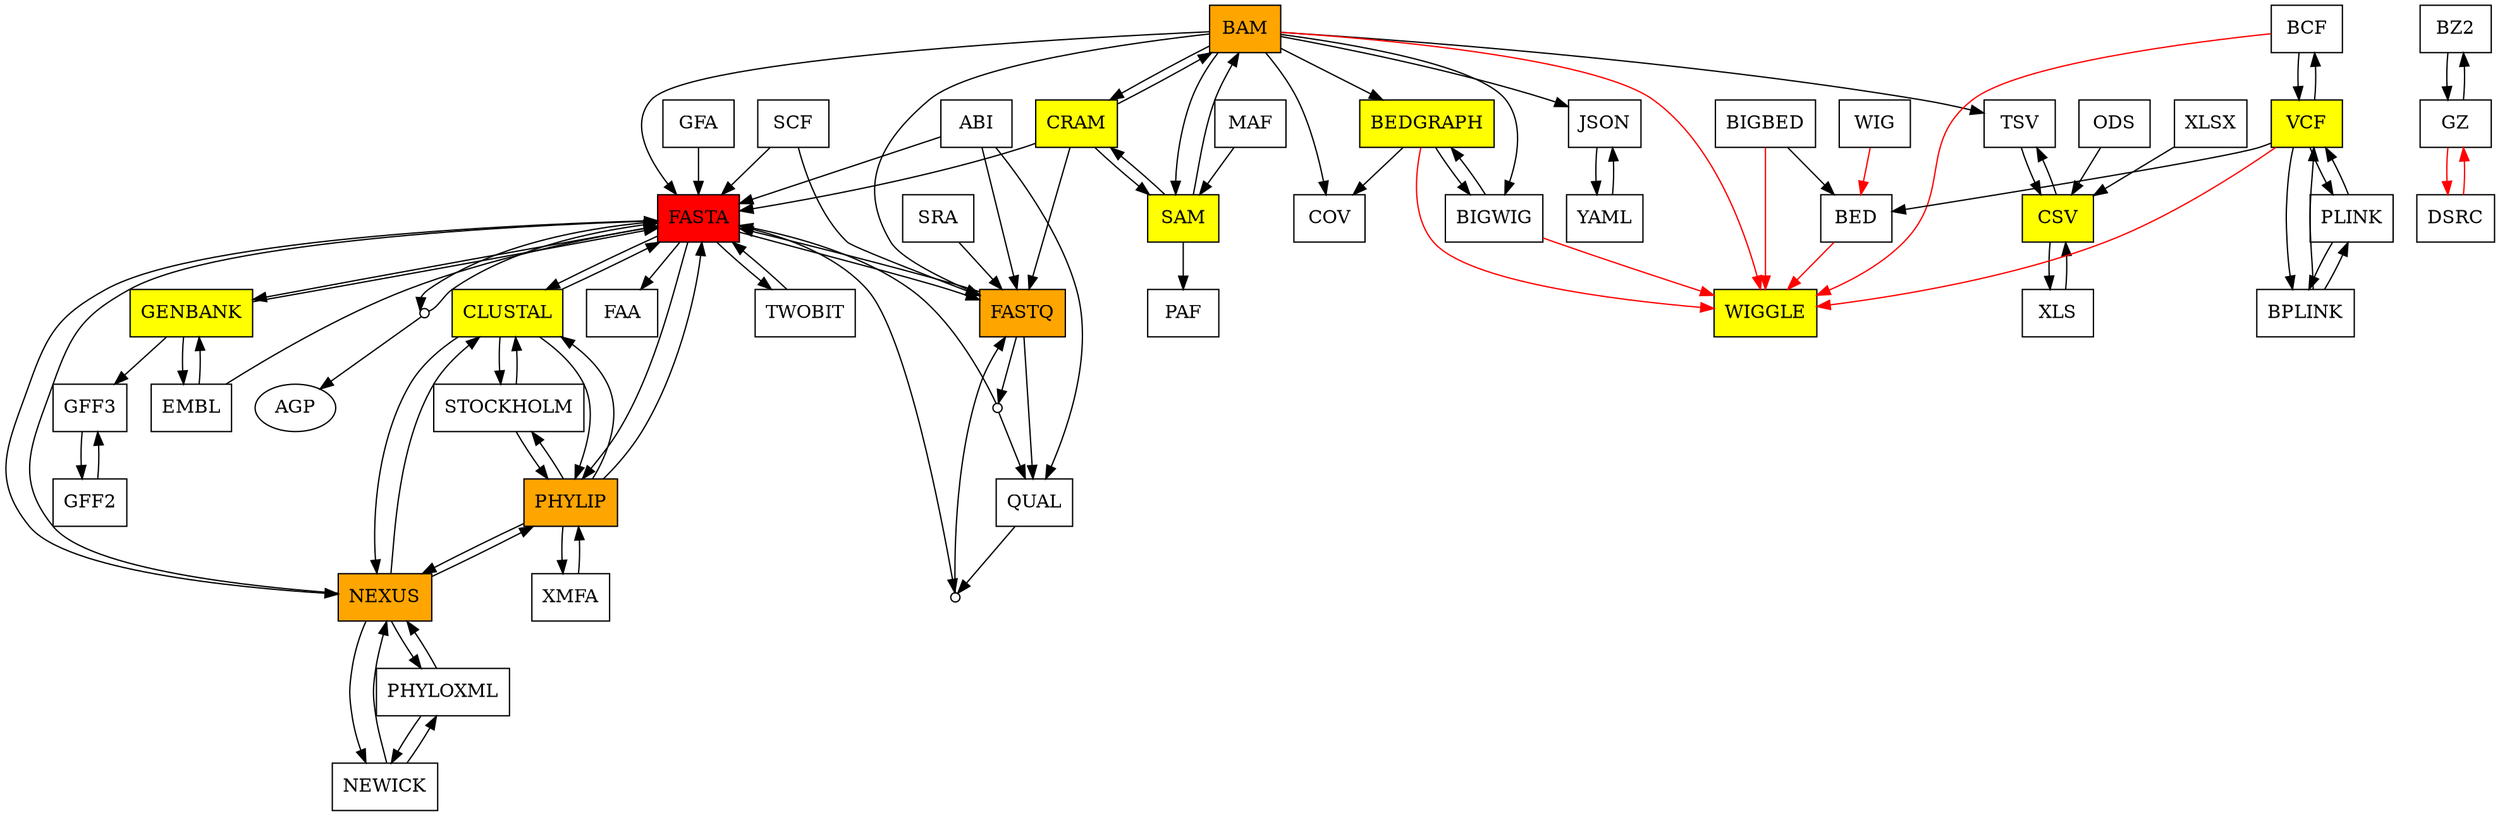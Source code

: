 strict digraph "" {
	graph [bb="0,0,1821.2,612"];
	node [label="\N"];
	ABI	 [fillcolor=white,
		height=0.5,
		pos="707.17,522",
		shape=rectangle,
		style=filled,
		url="https://bioconvert.readthedocs.io/en/master/formats.html#ABI",
		width=0.75];
	FASTA	 [fillcolor=red,
		height=0.5,
		pos="493.17,450",
		shape=rectangle,
		style=filled,
		url="https://bioconvert.readthedocs.io/en/master/formats.html#FASTA",
		width=0.81944];
	ABI -> FASTA	 [color=black,
		pos="e,522.8,459.97 680.07,512.88 642.71,500.31 575.18,477.59 532.33,463.18"];
	FASTQ	 [fillcolor=orange,
		height=0.5,
		pos="739.17,378",
		shape=rectangle,
		style=filled,
		url="https://bioconvert.readthedocs.io/en/master/formats.html#FASTQ",
		width=0.81944];
	ABI -> FASTQ	 [color=black,
		pos="e,735.15,396.09 711.22,503.76 716.71,479.09 726.54,434.86 732.95,405.97"];
	QUAL	 [fillcolor=white,
		height=0.5,
		pos="747.17,234",
		shape=rectangle,
		style=filled,
		url="https://bioconvert.readthedocs.io/en/master/formats.html#QUAL",
		width=0.75];
	ABI -> QUAL	 [color=black,
		pos="e,755.67,252.16 721.35,503.66 738.49,480.22 766.37,437.67 777.17,396 789.27,349.33 772.43,293.88 759.51,261.45"];
	FASTA -> FASTQ	 [color=black,
		pos="e,709.37,387.35 522.8,439.48 531.6,437.01 541.22,434.4 550.17,432 610.56,415.77 626.89,415.88 686.17,396 690.63,394.5 695.29,392.78 \
699.93,391.01"];
	CLUSTAL	 [fillcolor=yellow,
		height=0.5,
		pos="360.17,378",
		shape=rectangle,
		style=filled,
		url="https://bioconvert.readthedocs.io/en/master/formats.html#CLUSTAL",
		width=1.0694];
	FASTA -> CLUSTAL	 [color=black,
		pos="e,387.49,396 463.41,436.79 443.57,426.82 417.5,412.88 396.46,401.08"];
	NEXUS	 [fillcolor=orange,
		height=0.5,
		pos="276.17,162",
		shape=rectangle,
		style=filled,
		url="https://bioconvert.readthedocs.io/en/master/formats.html#NEXUS",
		width=0.86111];
	FASTA -> NEXUS	 [color=black,
		pos="e,244.92,163.68 463.42,449.06 379.23,445.82 142.27,433.16 76.171,396 40.352,375.86 31.838,362.75 18.171,324 2.2063,278.73 -11.959,\
253.37 18.171,216 44.528,183.31 168.73,169.41 234.83,164.41"];
	PHYLIP	 [fillcolor=orange,
		height=0.5,
		pos="408.17,234",
		shape=rectangle,
		style=filled,
		url="https://bioconvert.readthedocs.io/en/master/formats.html#PHYLIP",
		width=0.88889];
	FASTA -> PHYLIP	 [color=black,
		pos="e,415.79,252.21 485.15,431.78 481.39,413.39 478.03,384.31 471.17,360 461.71,326.47 457.72,318.1 440.17,288 434.71,278.64 427.88,\
269.03 421.79,260.56"];
	GENBANK	 [fillcolor=yellow,
		height=0.5,
		pos="136.17,378",
		shape=rectangle,
		style=filled,
		url="https://bioconvert.readthedocs.io/en/master/formats.html#GENBANK",
		width=1.1528];
	FASTA -> GENBANK	 [color=black,
		pos="e,178.02,388.53 463.45,445.14 412.13,435.75 304.58,414.39 214.17,396 205.7,394.28 196.76,392.44 188.07,390.63"];
	FAA	 [fillcolor=white,
		height=0.5,
		pos="444.17,378",
		shape=rectangle,
		style=filled,
		url="https://bioconvert.readthedocs.io/en/master/formats.html#FAA",
		width=0.75];
	FASTA -> FAA	 [color=black,
		pos="e,456.7,396.41 480.81,431.83 475.22,423.62 468.51,413.76 462.36,404.73"];
	FASTA_and_FASTA_AGP	 [fillcolor=white,
		fixedsize=True,
		height=0.097222,
		label="",
		pos="300.17,378",
		shape=circle,
		styled=filled,
		width=0.097222];
	FASTA -> FASTA_and_FASTA_AGP	 [color=black,
		pos="e,296.44,379.17 463.47,448.03 423.19,443.93 351.43,431.66 303.17,396 300.72,394.19 298.61,391.71 297.17,389.18"];
	TWOBIT	 [fillcolor=white,
		height=0.5,
		pos="580.17,378",
		shape=rectangle,
		style=filled,
		url="https://bioconvert.readthedocs.io/en/master/formats.html#TWOBIT",
		width=0.97222];
	FASTA -> TWOBIT	 [color=black,
		pos="e,552.27,396.16 509.17,431.83 519.02,422.96 531.91,412.16 544.04,402.57"];
	FASTA_QUAL_and_FASTQ	 [fillcolor=white,
		fixedsize=True,
		height=0.097222,
		label="",
		pos="688.17,162",
		shape=circle,
		styled=filled,
		width=0.097222];
	FASTA -> FASTA_QUAL_and_FASTQ	 [color=black,
		pos="e,687.61,165.72 522.79,445.53 552.62,439.48 597.87,425.78 624.17,396 654.05,362.17 678.76,220.94 686.01,175.88"];
	FASTQ -> FASTA	 [color=black,
		pos="e,522.71,444.04 709.4,394.18 707.64,394.81 705.89,395.42 704.17,396 644.89,415.88 628.56,415.77 568.17,432 556.73,435.08 544.18,\
438.49 532.59,441.51"];
	FASTQ -> QUAL	 [color=black,
		pos="e,746.17,252.09 740.18,359.76 741.55,335.2 743.99,291.25 745.6,262.35"];
	FASTQ_and_FASTA_QUAL	 [fillcolor=white,
		fixedsize=True,
		height=0.097222,
		label="",
		pos="720.17,306",
		shape=circle,
		styled=filled,
		width=0.097222];
	FASTQ -> FASTQ_and_FASTA_QUAL	 [color=black,
		pos="e,721.07,309.39 734.38,359.83 731.05,347.23 726.69,330.72 723.69,319.33"];
	QUAL -> FASTA_QUAL_and_FASTQ	 [color=black,
		pos="e,690.74,165.14 732.28,215.83 721.19,202.29 706.4,184.25 697.09,172.88"];
	CLUSTAL -> FASTA	 [color=black,
		pos="e,465.56,431.83 398.7,395.67 416.94,405.02 438.54,416.63 456.52,426.72"];
	CLUSTAL -> NEXUS	 [color=black,
		pos="e,270.29,180.18 326.97,359.88 314.9,350.44 302.57,337.96 295.17,324 272.5,281.22 267.58,224 269.46,190.26"];
	CLUSTAL -> PHYLIP	 [color=black,
		pos="e,410.37,252.06 382.9,359.88 394.53,350.83 407.43,338.66 414.17,324 423.18,304.42 418.37,280.23 413.25,261.86"];
	STOCKHOLM	 [fillcolor=white,
		height=0.5,
		pos="364.17,306",
		shape=rectangle,
		style=filled,
		url="https://bioconvert.readthedocs.io/en/master/formats.html#STOCKHOLM",
		width=1.4028];
	CLUSTAL -> STOCKHOLM	 [color=black,
		pos="e,357.17,324.41 355.23,359.83 354.91,352.13 355.19,342.97 355.98,334.42"];
	NEXUS -> FASTA	 [color=black,
		pos="e,463.62,448.72 245.17,164.43 186.28,169.46 62.48,183.37 36.171,216 6.0406,253.37 20.206,278.73 36.171,324 49.838,362.75 58.352,\
375.86 94.171,396 155.67,430.57 365.06,443.94 453.46,448.24"];
	NEXUS -> CLUSTAL	 [color=black,
		pos="e,343.26,359.88 281.16,180.18 284.72,211.44 288.04,276.59 313.17,324 318.84,334.69 327.39,344.51 335.74,352.76"];
	NEXUS -> PHYLIP	 [color=black,
		pos="e,380.81,215.83 307.46,176.07 326.83,185.93 351.67,199.32 371.89,210.74"];
	NEWICK	 [fillcolor=white,
		height=0.5,
		pos="276.17,18",
		shape=rectangle,
		style=filled,
		url="https://bioconvert.readthedocs.io/en/master/formats.html#NEWICK",
		width=0.98611];
	NEXUS -> NEWICK	 [color=black,
		pos="e,262.7,36.299 262.7,143.7 258.77,133.34 255.6,120.07 254.17,108 252.29,92.111 252.29,87.889 254.17,72 255.19,63.422 257.09,54.236 \
259.51,45.917"];
	PHYLOXML	 [fillcolor=white,
		height=0.5,
		pos="318.17,90",
		shape=rectangle,
		style=filled,
		url="https://bioconvert.readthedocs.io/en/master/formats.html#PHYLOXML",
		width=1.2778];
	NEXUS -> PHYLOXML	 [color=black,
		pos="e,301.45,108.41 280.82,143.83 284.76,135.71 290.25,125.96 295.85,117.01"];
	PHYLIP -> FASTA	 [color=black,
		pos="e,498.75,431.78 431.74,252.21 440.97,262.33 450.82,275.39 458.17,288 475.72,318.1 479.71,326.47 489.17,360 494.88,380.23 498.17,\
403.75 498.74,421.68"];
	PHYLIP -> CLUSTAL	 [color=black,
		pos="e,398.69,360.36 423.81,252.06 434.04,270.84 442.89,300.69 432.17,324 426.7,335.89 417.18,346.14 406.77,354.42"];
	PHYLIP -> NEXUS	 [color=black,
		pos="e,303.46,180.13 375.91,219.43 356.62,209.59 332.17,196.41 312.25,185.15"];
	PHYLIP -> STOCKHOLM	 [color=black,
		pos="e,381.23,287.83 402.89,252.41 398.65,260.65 392.8,270.52 386.88,279.54"];
	XMFA	 [fillcolor=white,
		height=0.5,
		pos="408.17,162",
		shape=rectangle,
		style=filled,
		url="https://bioconvert.readthedocs.io/en/master/formats.html#XMFA",
		width=0.77778];
	PHYLIP -> XMFA	 [color=black,
		pos="e,402.2,180.41 402.22,215.83 401.47,208.13 401.25,198.97 401.56,190.42"];
	GENBANK -> FASTA	 [color=black,
		pos="e,463.27,442.91 177.77,384.98 194.8,388.33 214.49,392.4 232.17,396 310.62,411.96 401.97,430.15 453.25,440.82"];
	EMBL	 [fillcolor=white,
		height=0.5,
		pos="136.17,306",
		shape=rectangle,
		style=filled,
		url="https://bioconvert.readthedocs.io/en/master/formats.html#EMBL",
		width=0.76389];
	GENBANK -> EMBL	 [color=black,
		pos="e,130.2,324.41 130.22,359.83 129.47,352.13 129.25,342.97 129.56,334.42"];
	GFF3	 [fillcolor=white,
		height=0.5,
		pos="63.171,306",
		shape=rectangle,
		style=filled,
		url="https://bioconvert.readthedocs.io/en/master/formats.html#GFF3",
		width=0.75];
	GENBANK -> GFF3	 [color=black,
		pos="e,81.586,324.16 117.75,359.83 109.02,351.22 98.439,340.79 88.929,331.4"];
	FASTA_and_FASTA_AGP -> FASTA	 [color=black,
		pos="e,463.57,446.52 303.71,378.68 310.44,381.33 314.53,391.09 321.17,396 360.83,425.3 416.34,438.81 453.58,444.97"];
	AGP	 [fillcolor=white,
		height=0.5,
		pos="210.17,306",
		width=0.79437];
	FASTA_and_FASTA_AGP -> AGP	 [color=black,
		pos="e,227.97,320.24 297.18,375.6 287.76,368.07 258.09,344.34 236,326.67"];
	TWOBIT -> FASTA	 [color=black,
		pos="e,521.08,431.83 564.18,396.16 554.33,405.03 541.44,415.83 529.31,425.42"];
	FASTA_QUAL_and_FASTQ -> FASTQ	 [color=black,
		pos="e,725.87,359.95 688.05,165.65 687.56,183.53 686.68,263.37 707.17,324 710.35,333.4 715.31,342.95 720.39,351.34"];
	FASTQ_and_FASTA_QUAL -> FASTA	 [color=black,
		pos="e,522.91,442.63 718.78,309.35 713.17,322.49 690.85,370.97 657.17,396 637.28,410.78 574.65,429 532.8,440.05"];
	FASTQ_and_FASTA_QUAL -> QUAL	 [color=black,
		pos="e,740.34,252.21 721.47,302.53 724.22,295.2 730.84,277.55 736.67,262"];
	STOCKHOLM -> CLUSTAL	 [color=black,
		pos="e,367.13,359.83 369.12,324.41 369.43,332.14 369.13,341.31 368.34,349.85"];
	STOCKHOLM -> PHYLIP	 [color=black,
		pos="e,390.94,252.41 369.32,287.83 373.54,279.62 379.37,269.76 385.29,260.73"];
	NEWICK -> NEXUS	 [color=black,
		pos="e,278.55,143.7 278.55,36.299 276.77,46.665 273.6,59.935 272.17,72 270.29,87.889 270.29,92.111 272.17,108 273.18,116.48 275.04,125.56 \
276.68,133.81"];
	NEWICK -> PHYLOXML	 [color=black,
		pos="e,313.53,71.831 292.89,36.413 298.31,44.399 304.06,53.916 308.82,62.697"];
	PHYLOXML -> NEXUS	 [color=black,
		pos="e,292.72,143.83 313.41,108.41 309.43,116.57 303.93,126.32 298.32,135.26"];
	PHYLOXML -> NEWICK	 [color=black,
		pos="e,280.94,36.413 301.62,71.831 296.21,63.877 290.45,54.369 285.67,45.572"];
	XMFA -> PHYLIP	 [color=black,
		pos="e,414.12,215.83 414.15,180.41 414.88,188.06 415.09,197.11 414.79,205.57"];
	EMBL -> FASTA	 [color=black,
		pos="e,463.67,444.97 161.45,324.11 190.53,344.19 240.31,376.36 287.17,396 342.93,419.37 411.5,434.92 453.77,443.1"];
	EMBL -> GENBANK	 [color=black,
		pos="e,142.12,359.83 142.15,324.41 142.88,332.06 143.09,341.11 142.79,349.57"];
	GFF2	 [fillcolor=white,
		height=0.5,
		pos="63.171,234",
		shape=rectangle,
		style=filled,
		url="https://bioconvert.readthedocs.io/en/master/formats.html#GFF2",
		width=0.75];
	GFF3 -> GFF2	 [color=black,
		pos="e,57.195,252.41 57.219,287.83 56.468,280.13 56.247,270.97 56.556,262.42"];
	BAM	 [fillcolor=orange,
		height=0.5,
		pos="907.17,594",
		shape=rectangle,
		style=filled,
		url="https://bioconvert.readthedocs.io/en/master/formats.html#BAM",
		width=0.75];
	BAM -> FASTA	 [color=black,
		pos="e,475.77,468.16 880.03,592.8 787.04,588.41 485.4,571.82 457.17,540 441.05,521.83 454.56,495.53 469.41,476.05"];
	BAM -> FASTQ	 [color=black,
		pos="e,709.43,390.01 880.02,590.86 825.04,584.02 703.05,566.25 671.17,540 632.52,508.18 613.53,474.99 639.17,432 646.21,420.2 675.16,\
405.27 700.12,394.1"];
	BEDGRAPH	 [fillcolor=yellow,
		height=0.5,
		pos="1039.2,522",
		shape=rectangle,
		style=filled,
		url="https://bioconvert.readthedocs.io/en/master/formats.html#BEDGRAPH",
		width=1.2361];
	BAM -> BEDGRAPH	 [color=black,
		pos="e,1006.1,540.04 934.2,579.26 952.34,569.36 976.59,556.14 997.21,544.89"];
	BIGWIG	 [fillcolor=white,
		height=0.5,
		pos="1086.2,450",
		shape=rectangle,
		style=filled,
		url="https://bioconvert.readthedocs.io/en/master/formats.html#BIGWIG",
		width=0.94444];
	BAM -> BIGWIG	 [color=black,
		pos="e,1094.1,468.19 934.43,590.12 981.31,582.82 1074,565.48 1093.2,540 1106.3,522.47 1103,497.23 1097.3,477.94"];
	COV	 [fillcolor=white,
		height=0.5,
		pos="968.17,450",
		shape=rectangle,
		style=filled,
		url="https://bioconvert.readthedocs.io/en/master/formats.html#COV",
		width=0.75];
	BAM -> COV	 [color=black,
		pos="e,966.12,468.3 923.66,575.72 931.83,565.79 941.19,552.92 947.17,540 956.24,520.4 961.58,496.54 964.6,478.31"];
	CRAM	 [fillcolor=yellow,
		height=0.5,
		pos="781.17,522",
		shape=rectangle,
		style=filled,
		url="https://bioconvert.readthedocs.io/en/master/formats.html#CRAM",
		width=0.79167];
	BAM -> CRAM	 [color=black,
		pos="e,806.84,540.06 879.96,581.46 861.02,571.49 835.77,557.27 815.49,545.24"];
	JSON	 [fillcolor=white,
		height=0.5,
		pos="1167.2,522",
		shape=rectangle,
		style=filled,
		url="https://bioconvert.readthedocs.io/en/master/formats.html#JSON",
		width=0.75];
	BAM -> JSON	 [color=black,
		pos="e,1140.1,534.67 934.23,588.89 976.02,580.65 1058.5,563 1126.2,540 1127.6,539.52 1129,539 1130.5,538.46"];
	SAM	 [fillcolor=yellow,
		height=0.5,
		pos="861.17,450",
		shape=rectangle,
		style=filled,
		url="https://bioconvert.readthedocs.io/en/master/formats.html#SAM",
		width=0.75];
	BAM -> SAM	 [color=black,
		pos="e,855.21,468.08 886.09,575.88 878.39,565.79 870.74,552.72 866.17,540 859.01,520.06 855.51,496.35 855.09,478.27"];
	TSV	 [fillcolor=white,
		height=0.5,
		pos="1473.2,522",
		shape=rectangle,
		style=filled,
		url="https://bioconvert.readthedocs.io/en/master/formats.html#TSV",
		width=0.75];
	BAM -> TSV	 [color=black,
		pos="e,1445.9,529.52 934.28,592.26 1008.9,587.21 1223.3,570.9 1399.2,540 1411.3,537.88 1424.3,534.93 1436,532.03"];
	WIGGLE	 [fillcolor=yellow,
		height=0.5,
		pos="1284.2,378",
		shape=rectangle,
		style=filled,
		url="https://bioconvert.readthedocs.io/en/master/formats.html#WIGGLE",
		width=0.98611];
	BAM -> WIGGLE	 [color=red,
		pos="e,1280.6,396.25 934.53,592.11 999.49,587.13 1160.8,571.82 1203.2,540 1247.2,506.93 1268.9,443.25 1278.2,406.34"];
	BEDGRAPH -> BIGWIG	 [color=black,
		pos="e,1068.2,468.41 1045.1,503.83 1049.6,495.62 1055.9,485.76 1062.2,476.73"];
	BEDGRAPH -> COV	 [color=black,
		pos="e,986.33,468.41 1021.3,503.83 1012.8,495.28 1002.6,484.94 993.44,475.62"];
	BEDGRAPH -> WIGGLE	 [color=red,
		pos="e,1248.6,380.78 1034.1,503.83 1029.8,483.84 1026.5,451.9 1043.2,432 1067.8,402.58 1175.9,387.9 1238.6,381.73"];
	BIGWIG -> BEDGRAPH	 [color=black,
		pos="e,1057,503.83 1080.1,468.41 1075.5,476.65 1069.3,486.52 1063,495.54"];
	BIGWIG -> WIGGLE	 [color=red,
		pos="e,1248.5,389.93 1120.2,435.87 1123.6,434.54 1126.9,433.23 1130.2,432 1166.5,418.21 1208.1,403.7 1238.9,393.19"];
	CRAM -> FASTA	 [color=black,
		pos="e,523.02,454.17 752.41,507.54 749.33,506.24 746.21,505.03 743.17,504 670.95,479.46 583.08,463.54 533.09,455.72"];
	CRAM -> FASTQ	 [color=black,
		pos="e,744.45,396.09 775.85,503.76 768.66,479.09 755.76,434.86 747.33,405.97"];
	CRAM -> BAM	 [color=black,
		pos="e,881.33,575.83 809.99,535.39 828.67,545.27 852.96,558.97 872.65,570.63"];
	CRAM -> SAM	 [color=black,
		pos="e,835.04,468.16 795.41,503.83 804.31,495.05 816.01,484.37 827.11,474.85"];
	YAML	 [fillcolor=white,
		height=0.5,
		pos="1167.2,450",
		shape=rectangle,
		style=filled,
		url="https://bioconvert.readthedocs.io/en/master/formats.html#YAML",
		width=0.79167];
	JSON -> YAML	 [color=black,
		pos="e,1161.2,468.41 1161.2,503.83 1160.5,496.13 1160.2,486.97 1160.6,478.42"];
	SAM -> BAM	 [color=black,
		pos="e,902.04,575.88 868.73,468.08 872.25,486.62 875.57,516.04 884.17,540 887.49,549.24 892.43,558.67 897.06,567"];
	SAM -> CRAM	 [color=black,
		pos="e,807.31,503.83 846.94,468.16 838.04,476.94 826.34,487.62 815.24,497.14"];
	PAF	 [fillcolor=white,
		height=0.5,
		pos="861.17,378",
		shape=rectangle,
		style=filled,
		url="https://bioconvert.readthedocs.io/en/master/formats.html#PAF",
		width=0.75];
	SAM -> PAF	 [color=black,
		pos="e,861.17,396.41 861.17,431.83 861.17,424.13 861.17,414.97 861.17,406.42"];
	CSV	 [fillcolor=yellow,
		height=0.5,
		pos="1501.2,450",
		shape=rectangle,
		style=filled,
		url="https://bioconvert.readthedocs.io/en/master/formats.html#CSV",
		width=0.75];
	TSV -> CSV	 [color=black,
		pos="e,1488,468.41 1474.3,503.83 1476.6,495.88 1480.1,486.37 1483.9,477.57"];
	YAML -> JSON	 [color=black,
		pos="e,1173.1,503.83 1173.1,468.41 1173.9,476.06 1174.1,485.11 1173.8,493.57"];
	CSV -> TSV	 [color=black,
		pos="e,1486.2,503.83 1500,468.41 1497.6,476.4 1494.1,485.92 1490.4,494.7"];
	XLS	 [fillcolor=white,
		height=0.5,
		pos="1501.2,378",
		shape=rectangle,
		style=filled,
		url="https://bioconvert.readthedocs.io/en/master/formats.html#XLS",
		width=0.75];
	CSV -> XLS	 [color=black,
		pos="e,1495.2,396.41 1495.2,431.83 1494.5,424.13 1494.2,414.97 1494.6,406.42"];
	XLS -> CSV	 [color=black,
		pos="e,1507.1,431.83 1507.1,396.41 1507.9,404.06 1508.1,413.11 1507.8,421.57"];
	BCF	 [fillcolor=white,
		height=0.5,
		pos="1689.2,594",
		shape=rectangle,
		style=filled,
		url="https://bioconvert.readthedocs.io/en/master/formats.html#BCF",
		width=0.75];
	BCF -> WIGGLE	 [color=red,
		pos="e,1319.8,389.95 1662,591.25 1604.3,584.92 1471.9,567.72 1437.2,540 1395.8,506.98 1423.6,470.31 1387.2,432 1371.3,415.28 1349,402.73 \
1329.3,393.95"];
	VCF	 [fillcolor=yellow,
		height=0.5,
		pos="1689.2,522",
		shape=rectangle,
		style=filled,
		url="https://bioconvert.readthedocs.io/en/master/formats.html#VCF",
		width=0.75];
	BCF -> VCF	 [color=black,
		pos="e,1683.2,540.41 1683.2,575.83 1682.5,568.13 1682.2,558.97 1682.6,550.42"];
	VCF -> WIGGLE	 [color=red,
		pos="e,1320,381.94 1664.4,503.87 1635.3,483.45 1585,450.69 1537.2,432 1467.7,404.86 1381.9,390.21 1330.2,383.26"];
	VCF -> BCF	 [color=black,
		pos="e,1695.1,575.83 1695.1,540.41 1695.9,548.06 1696.1,557.11 1695.8,565.57"];
	BED	 [fillcolor=white,
		height=0.5,
		pos="1351.2,450",
		shape=rectangle,
		style=filled,
		url="https://bioconvert.readthedocs.io/en/master/formats.html#BED",
		width=0.75];
	VCF -> BED	 [color=black,
		pos="e,1378.3,454.39 1662,507.4 1659.1,506.14 1656.1,504.97 1653.2,504 1628.3,495.75 1463.3,468.29 1388.2,456.01"];
	BPLINK	 [fillcolor=white,
		height=0.5,
		pos="1688.2,378",
		shape=rectangle,
		style=filled,
		url="https://bioconvert.readthedocs.io/en/master/formats.html#BPLINK",
		width=0.90278];
	VCF -> BPLINK	 [color=black,
		pos="e,1678.5,396.48 1679.1,503.53 1676.9,493.12 1675.7,479.85 1675.2,468 1674.4,452.02 1674.6,447.99 1675.2,432 1675.5,423.68 1676.1,\
414.65 1677,406.4"];
	PLINK	 [fillcolor=white,
		height=0.5,
		pos="1721.2,450",
		shape=rectangle,
		style=filled,
		url="https://bioconvert.readthedocs.io/en/master/formats.html#PLINK",
		width=0.77778];
	VCF -> PLINK	 [color=black,
		pos="e,1707,468.41 1691.3,503.83 1694.1,495.88 1698.1,486.37 1702.3,477.57"];
	BED -> WIGGLE	 [color=red,
		pos="e,1301.3,396.41 1334.3,431.83 1326.4,423.37 1316.9,413.15 1308.3,403.9"];
	BPLINK -> VCF	 [color=black,
		pos="e,1695,503.53 1694.4,396.48 1694.6,406.9 1693.6,420.16 1693.2,432 1692.6,447.99 1692.4,452.02 1693.2,468 1693.6,476.24 1694.3,485.16 \
1694.7,493.34"];
	BPLINK -> PLINK	 [color=black,
		pos="e,1718.8,431.83 1702.6,396.41 1707,404.31 1711.5,413.71 1715.1,422.42"];
	PLINK -> VCF	 [color=black,
		pos="e,1703.2,503.83 1719,468.41 1716.2,476.4 1712.1,485.92 1707.9,494.7"];
	PLINK -> BPLINK	 [color=black,
		pos="e,1690.6,396.41 1706.9,431.83 1702.5,423.96 1698,414.57 1694.3,405.85"];
	BIGBED	 [fillcolor=white,
		height=0.5,
		pos="1284.2,522",
		shape=rectangle,
		style=filled,
		url="https://bioconvert.readthedocs.io/en/master/formats.html#BIGBED",
		width=0.93056];
	BIGBED -> WIGGLE	 [color=red,
		pos="e,1284.2,396.09 1284.2,503.76 1284.2,479.2 1284.2,435.25 1284.2,406.35"];
	BIGBED -> BED	 [color=black,
		pos="e,1334,468.41 1301.1,503.83 1309,495.37 1318.5,485.15 1327.1,475.9"];
	BZ2	 [fillcolor=white,
		height=0.5,
		pos="1794.2,594",
		shape=rectangle,
		style=filled,
		url="https://bioconvert.readthedocs.io/en/master/formats.html#BZ2",
		width=0.75];
	GZ	 [fillcolor=white,
		height=0.5,
		pos="1794.2,522",
		shape=rectangle,
		style=filled,
		url="https://bioconvert.readthedocs.io/en/master/formats.html#GZ",
		width=0.75];
	BZ2 -> GZ	 [color=black,
		pos="e,1788.2,540.41 1788.2,575.83 1787.5,568.13 1787.2,558.97 1787.6,550.42"];
	GZ -> BZ2	 [color=black,
		pos="e,1800.1,575.83 1800.1,540.41 1800.9,548.06 1801.1,557.11 1800.8,565.57"];
	DSRC	 [fillcolor=white,
		height=0.5,
		pos="1794.2,450",
		shape=rectangle,
		style=filled,
		url="https://bioconvert.readthedocs.io/en/master/formats.html#DSRC",
		width=0.75];
	GZ -> DSRC	 [color=red,
		pos="e,1788.2,468.41 1788.2,503.83 1787.5,496.13 1787.2,486.97 1787.6,478.42"];
	DSRC -> GZ	 [color=red,
		pos="e,1800.1,503.83 1800.1,468.41 1800.9,476.06 1801.1,485.11 1800.8,493.57"];
	GFF2 -> GFF3	 [color=black,
		pos="e,69.123,287.83 69.147,252.41 69.878,260.06 70.091,269.11 69.787,277.57"];
	GFA	 [fillcolor=white,
		height=0.5,
		pos="493.17,522",
		shape=rectangle,
		style=filled,
		url="https://bioconvert.readthedocs.io/en/master/formats.html#GFA",
		width=0.75];
	GFA -> FASTA	 [color=black,
		pos="e,493.17,468.41 493.17,503.83 493.17,496.13 493.17,486.97 493.17,478.42"];
	MAF	 [fillcolor=white,
		height=0.5,
		pos="911.17,522",
		shape=rectangle,
		style=filled,
		url="https://bioconvert.readthedocs.io/en/master/formats.html#MAF",
		width=0.75];
	MAF -> SAM	 [color=black,
		pos="e,873.96,468.41 898.55,503.83 892.85,495.62 886,485.76 879.74,476.73"];
	ODS	 [fillcolor=white,
		height=0.5,
		pos="1545.2,522",
		shape=rectangle,
		style=filled,
		url="https://bioconvert.readthedocs.io/en/master/formats.html#ODS",
		width=0.75];
	ODS -> CSV	 [color=black,
		pos="e,1512.4,468.41 1534.1,503.83 1529.1,495.71 1523.1,485.96 1517.7,477.01"];
	SCF	 [fillcolor=white,
		height=0.5,
		pos="565.17,522",
		shape=rectangle,
		style=filled,
		url="https://bioconvert.readthedocs.io/en/master/formats.html#SCF",
		width=0.75];
	SCF -> FASTA	 [color=black,
		pos="e,511.58,468.41 547,503.83 538.46,495.28 528.12,484.94 518.79,475.62"];
	SCF -> FASTQ	 [color=black,
		pos="e,709.36,390.22 569.18,503.76 574.46,483.7 585.59,451.72 606.17,432 636.99,402.49 655.65,412.08 695.17,396 696.75,395.36 698.36,\
394.7 699.98,394.04"];
	SRA	 [fillcolor=white,
		height=0.5,
		pos="675.17,450",
		shape=rectangle,
		style=filled,
		url="https://bioconvert.readthedocs.io/en/master/formats.html#SRA",
		width=0.75];
	SRA -> FASTQ	 [color=black,
		pos="e,722.8,396.41 691.32,431.83 698.84,423.37 707.93,413.15 716.15,403.9"];
	WIG	 [fillcolor=white,
		height=0.5,
		pos="1363.2,522",
		shape=rectangle,
		style=filled,
		url="https://bioconvert.readthedocs.io/en/master/formats.html#WIG",
		width=0.75];
	WIG -> BED	 [color=red,
		pos="e,1354.2,468.41 1360.1,503.83 1358.9,496.13 1357.3,486.97 1355.9,478.42"];
	XLSX	 [fillcolor=white,
		height=0.5,
		pos="1617.2,522",
		shape=rectangle,
		style=filled,
		url="https://bioconvert.readthedocs.io/en/master/formats.html#XLSX",
		width=0.75];
	XLSX -> CSV	 [color=black,
		pos="e,1528.2,466.78 1590,505.12 1574.1,495.28 1553.9,482.76 1536.8,472.13"];
}
